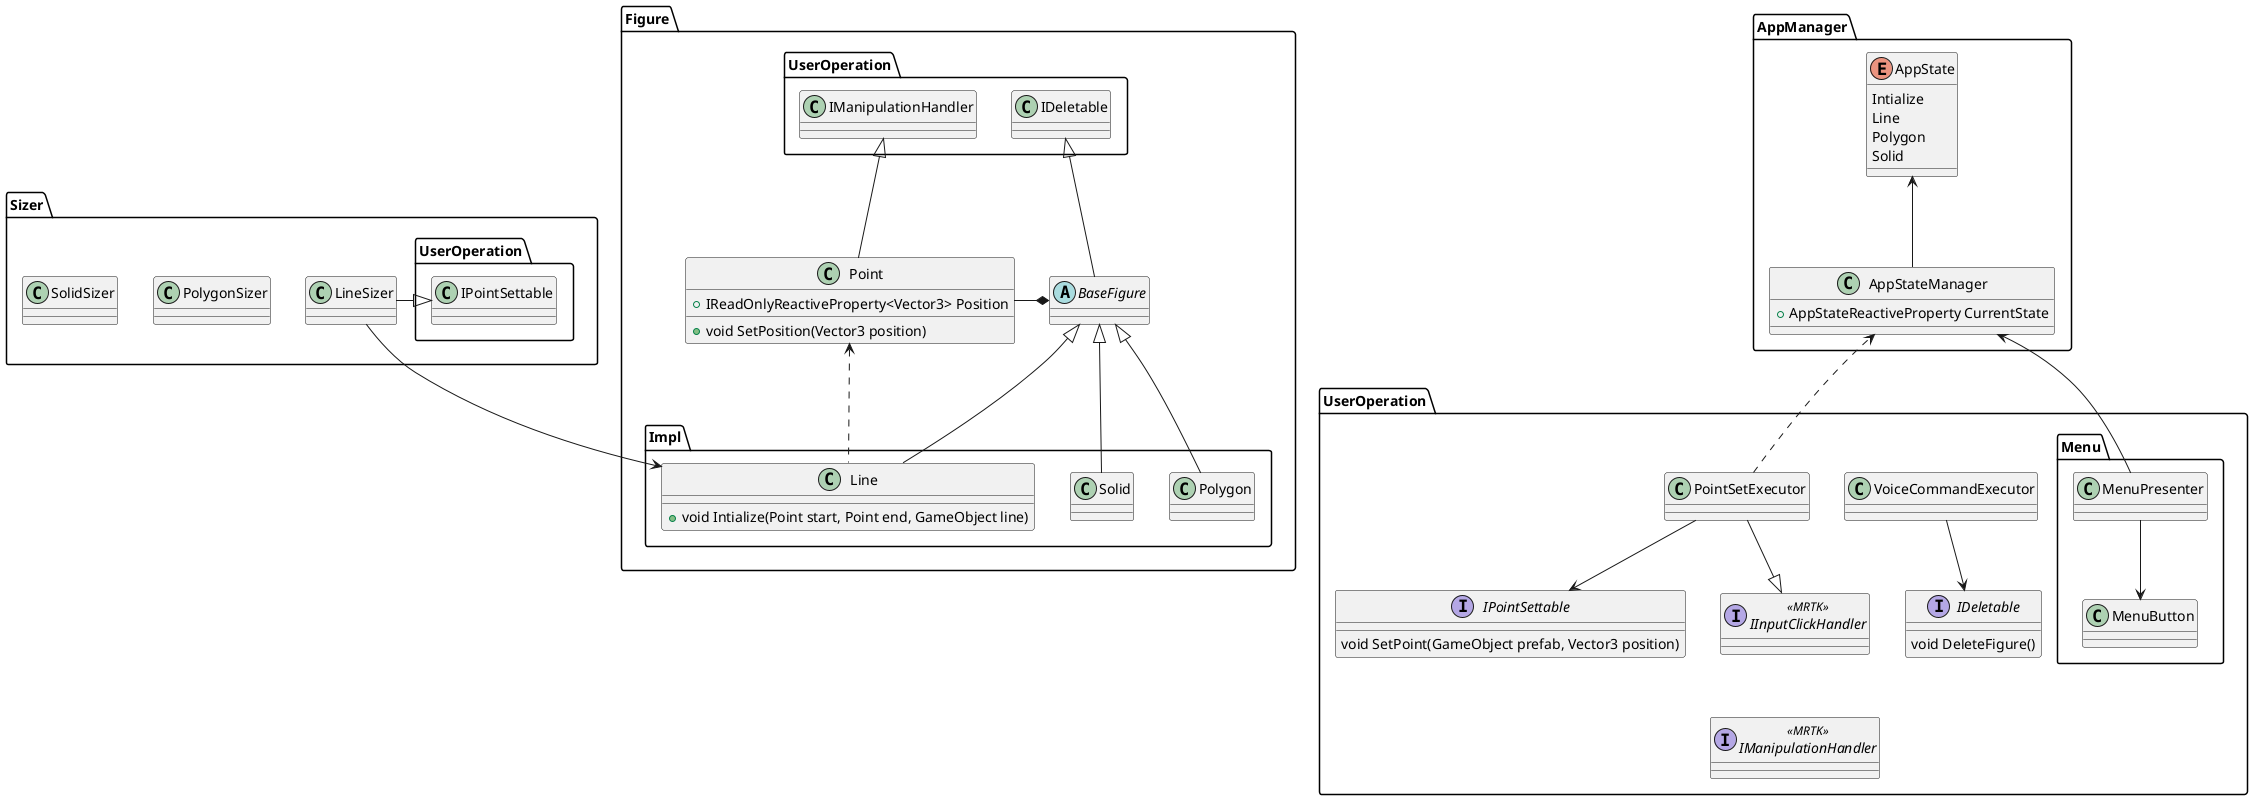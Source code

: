 @startuml

namespace Figure {
    abstract class BaseFigure {
    }
    namespace Impl {
        class Line {
            +void Intialize(Point start, Point end, GameObject line)
        }
        class Polygon {
        }
        class Solid {
        }
        Line --u|> Figure.BaseFigure
        Line ..u> Figure.Point
        Polygon --u|> Figure.BaseFigure
        Solid --u|> Figure.BaseFigure
    }

    class Point {
        +IReadOnlyReactiveProperty<Vector3> Position
        +void SetPosition(Vector3 position)
    }
    
    Point --u|> UserOperation.IManipulationHandler
    Point --l* BaseFigure
    BaseFigure --u|> UserOperation.IDeletable
}

namespace AppManager {
    class AppStateManager {
        +AppStateReactiveProperty CurrentState
    }

    enum AppState {
        Intialize
        Line
        Polygon
        Solid
    }
    AppStateManager --u> AppState
}

namespace Sizer {
    class LineSizer {
    }
    class PolygonSizer {
    }
    class SolidSizer {
    }

    LineSizer --r|> UserOperation.IPointSettable
    LineSizer --> Figure.Impl.Line
}

namespace UserOperation {
    class VoiceCommandExecutor {
    }
    class PointSetExecutor {
    }

    interface IPointSettable {
        void SetPoint(GameObject prefab, Vector3 position)
    }
    interface IDeletable {
        void DeleteFigure()
    }

    interface IInputClickHandler<<MRTK>>{
    }
    interface IManipulationHandler<<MRTK>>{
    }

    VoiceCommandExecutor --d> IDeletable
    PointSetExecutor --d> IPointSettable
    PointSetExecutor --|> IInputClickHandler

    PointSetExecutor ..> AppManager.AppStateManager

    IInputClickHandler -[hidden]d- IManipulationHandler

    namespace Menu {
        class MenuPresenter {
        }
        class MenuButton {
        }

        MenuPresenter --> MenuButton
        MenuPresenter --u> AppManager.AppStateManager
    }
}

@enduml